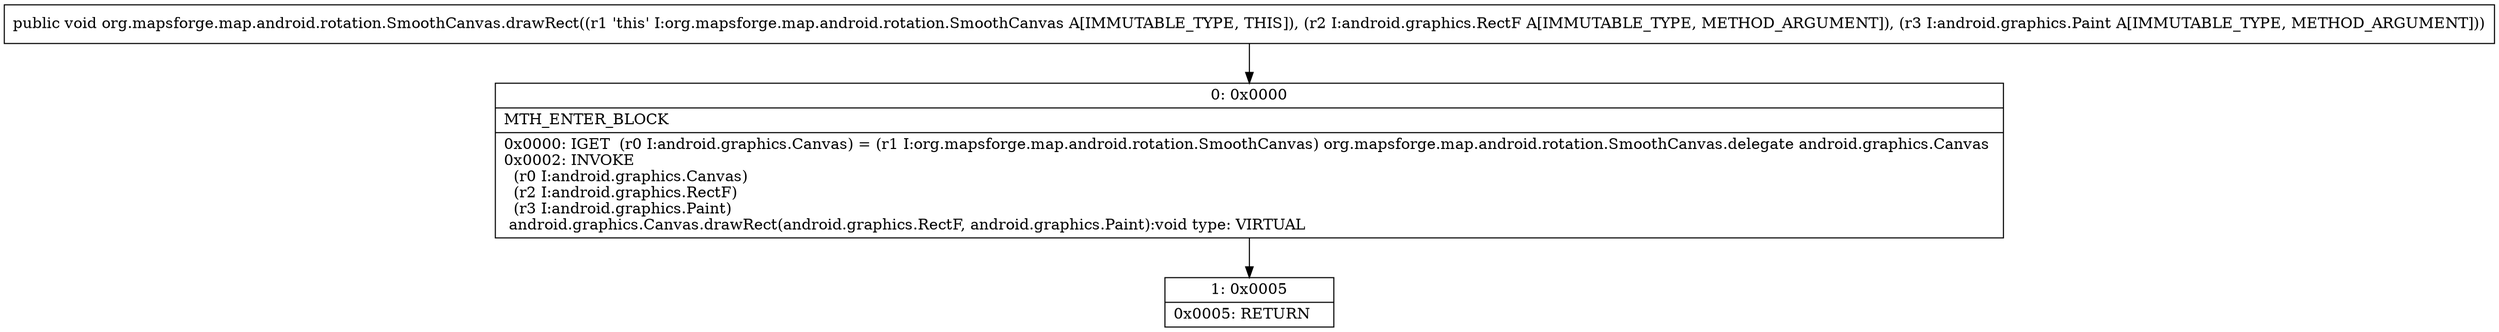 digraph "CFG fororg.mapsforge.map.android.rotation.SmoothCanvas.drawRect(Landroid\/graphics\/RectF;Landroid\/graphics\/Paint;)V" {
Node_0 [shape=record,label="{0\:\ 0x0000|MTH_ENTER_BLOCK\l|0x0000: IGET  (r0 I:android.graphics.Canvas) = (r1 I:org.mapsforge.map.android.rotation.SmoothCanvas) org.mapsforge.map.android.rotation.SmoothCanvas.delegate android.graphics.Canvas \l0x0002: INVOKE  \l  (r0 I:android.graphics.Canvas)\l  (r2 I:android.graphics.RectF)\l  (r3 I:android.graphics.Paint)\l android.graphics.Canvas.drawRect(android.graphics.RectF, android.graphics.Paint):void type: VIRTUAL \l}"];
Node_1 [shape=record,label="{1\:\ 0x0005|0x0005: RETURN   \l}"];
MethodNode[shape=record,label="{public void org.mapsforge.map.android.rotation.SmoothCanvas.drawRect((r1 'this' I:org.mapsforge.map.android.rotation.SmoothCanvas A[IMMUTABLE_TYPE, THIS]), (r2 I:android.graphics.RectF A[IMMUTABLE_TYPE, METHOD_ARGUMENT]), (r3 I:android.graphics.Paint A[IMMUTABLE_TYPE, METHOD_ARGUMENT])) }"];
MethodNode -> Node_0;
Node_0 -> Node_1;
}

